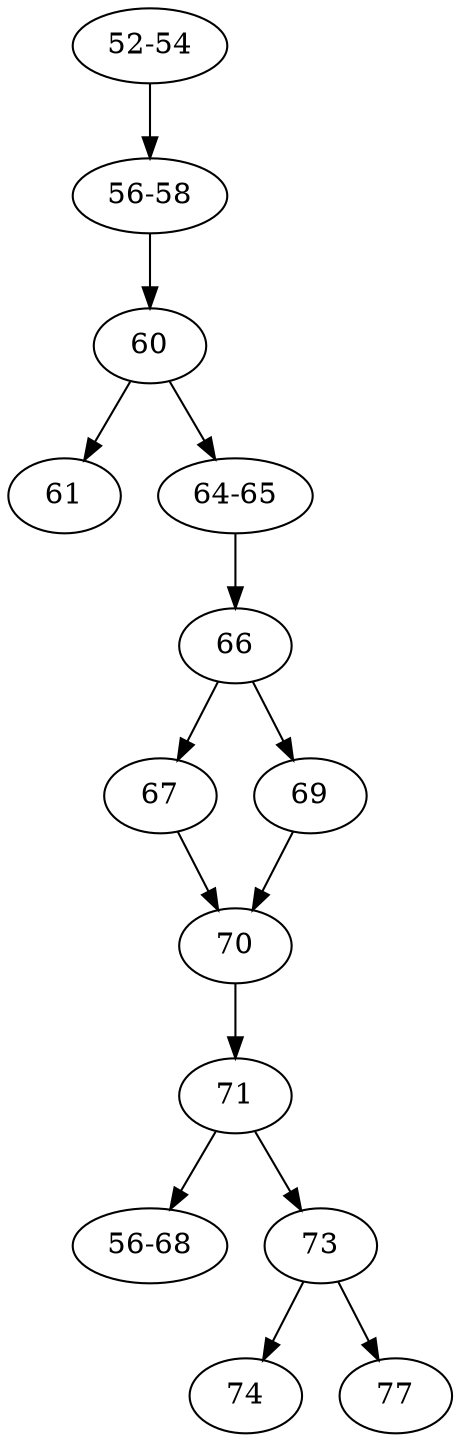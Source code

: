 digraph G {
    rankdir=TB;
    "52-54"->"56-58";
    "56-58"->60;
    60->61;
    60->"64-65"->66;
    66->67->70;
    66->69->70;
    70->71->"56-68";
    71->73->74;
    73->77;
}
